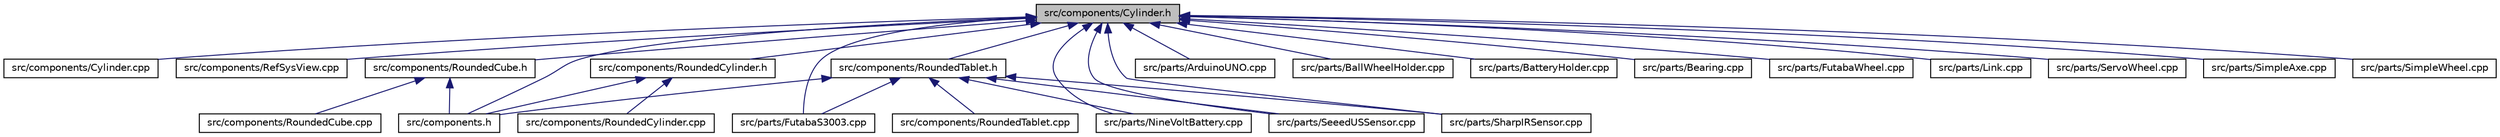 digraph "src/components/Cylinder.h"
{
  edge [fontname="Helvetica",fontsize="10",labelfontname="Helvetica",labelfontsize="10"];
  node [fontname="Helvetica",fontsize="10",shape=record];
  Node1 [label="src/components/Cylinder.h",height=0.2,width=0.4,color="black", fillcolor="grey75", style="filled" fontcolor="black"];
  Node1 -> Node2 [dir="back",color="midnightblue",fontsize="10",style="solid",fontname="Helvetica"];
  Node2 [label="src/components/Cylinder.cpp",height=0.2,width=0.4,color="black", fillcolor="white", style="filled",URL="$Cylinder_8cpp.html"];
  Node1 -> Node3 [dir="back",color="midnightblue",fontsize="10",style="solid",fontname="Helvetica"];
  Node3 [label="src/components/RefSysView.cpp",height=0.2,width=0.4,color="black", fillcolor="white", style="filled",URL="$RefSysView_8cpp.html"];
  Node1 -> Node4 [dir="back",color="midnightblue",fontsize="10",style="solid",fontname="Helvetica"];
  Node4 [label="src/components/RoundedCube.h",height=0.2,width=0.4,color="black", fillcolor="white", style="filled",URL="$RoundedCube_8h.html"];
  Node4 -> Node5 [dir="back",color="midnightblue",fontsize="10",style="solid",fontname="Helvetica"];
  Node5 [label="src/components/RoundedCube.cpp",height=0.2,width=0.4,color="black", fillcolor="white", style="filled",URL="$RoundedCube_8cpp.html"];
  Node4 -> Node6 [dir="back",color="midnightblue",fontsize="10",style="solid",fontname="Helvetica"];
  Node6 [label="src/components.h",height=0.2,width=0.4,color="black", fillcolor="white", style="filled",URL="$components_8h.html"];
  Node1 -> Node7 [dir="back",color="midnightblue",fontsize="10",style="solid",fontname="Helvetica"];
  Node7 [label="src/components/RoundedCylinder.h",height=0.2,width=0.4,color="black", fillcolor="white", style="filled",URL="$RoundedCylinder_8h.html"];
  Node7 -> Node8 [dir="back",color="midnightblue",fontsize="10",style="solid",fontname="Helvetica"];
  Node8 [label="src/components/RoundedCylinder.cpp",height=0.2,width=0.4,color="black", fillcolor="white", style="filled",URL="$RoundedCylinder_8cpp.html"];
  Node7 -> Node6 [dir="back",color="midnightblue",fontsize="10",style="solid",fontname="Helvetica"];
  Node1 -> Node9 [dir="back",color="midnightblue",fontsize="10",style="solid",fontname="Helvetica"];
  Node9 [label="src/components/RoundedTablet.h",height=0.2,width=0.4,color="black", fillcolor="white", style="filled",URL="$RoundedTablet_8h.html"];
  Node9 -> Node10 [dir="back",color="midnightblue",fontsize="10",style="solid",fontname="Helvetica"];
  Node10 [label="src/components/RoundedTablet.cpp",height=0.2,width=0.4,color="black", fillcolor="white", style="filled",URL="$RoundedTablet_8cpp.html"];
  Node9 -> Node6 [dir="back",color="midnightblue",fontsize="10",style="solid",fontname="Helvetica"];
  Node9 -> Node11 [dir="back",color="midnightblue",fontsize="10",style="solid",fontname="Helvetica"];
  Node11 [label="src/parts/FutabaS3003.cpp",height=0.2,width=0.4,color="black", fillcolor="white", style="filled",URL="$FutabaS3003_8cpp.html"];
  Node9 -> Node12 [dir="back",color="midnightblue",fontsize="10",style="solid",fontname="Helvetica"];
  Node12 [label="src/parts/NineVoltBattery.cpp",height=0.2,width=0.4,color="black", fillcolor="white", style="filled",URL="$NineVoltBattery_8cpp.html"];
  Node9 -> Node13 [dir="back",color="midnightblue",fontsize="10",style="solid",fontname="Helvetica"];
  Node13 [label="src/parts/SeeedUSSensor.cpp",height=0.2,width=0.4,color="black", fillcolor="white", style="filled",URL="$SeeedUSSensor_8cpp.html"];
  Node9 -> Node14 [dir="back",color="midnightblue",fontsize="10",style="solid",fontname="Helvetica"];
  Node14 [label="src/parts/SharpIRSensor.cpp",height=0.2,width=0.4,color="black", fillcolor="white", style="filled",URL="$SharpIRSensor_8cpp.html"];
  Node1 -> Node6 [dir="back",color="midnightblue",fontsize="10",style="solid",fontname="Helvetica"];
  Node1 -> Node15 [dir="back",color="midnightblue",fontsize="10",style="solid",fontname="Helvetica"];
  Node15 [label="src/parts/ArduinoUNO.cpp",height=0.2,width=0.4,color="black", fillcolor="white", style="filled",URL="$ArduinoUNO_8cpp.html"];
  Node1 -> Node16 [dir="back",color="midnightblue",fontsize="10",style="solid",fontname="Helvetica"];
  Node16 [label="src/parts/BallWheelHolder.cpp",height=0.2,width=0.4,color="black", fillcolor="white", style="filled",URL="$BallWheelHolder_8cpp.html"];
  Node1 -> Node17 [dir="back",color="midnightblue",fontsize="10",style="solid",fontname="Helvetica"];
  Node17 [label="src/parts/BatteryHolder.cpp",height=0.2,width=0.4,color="black", fillcolor="white", style="filled",URL="$BatteryHolder_8cpp.html"];
  Node1 -> Node18 [dir="back",color="midnightblue",fontsize="10",style="solid",fontname="Helvetica"];
  Node18 [label="src/parts/Bearing.cpp",height=0.2,width=0.4,color="black", fillcolor="white", style="filled",URL="$Bearing_8cpp.html"];
  Node1 -> Node11 [dir="back",color="midnightblue",fontsize="10",style="solid",fontname="Helvetica"];
  Node1 -> Node19 [dir="back",color="midnightblue",fontsize="10",style="solid",fontname="Helvetica"];
  Node19 [label="src/parts/FutabaWheel.cpp",height=0.2,width=0.4,color="black", fillcolor="white", style="filled",URL="$FutabaWheel_8cpp.html"];
  Node1 -> Node20 [dir="back",color="midnightblue",fontsize="10",style="solid",fontname="Helvetica"];
  Node20 [label="src/parts/Link.cpp",height=0.2,width=0.4,color="black", fillcolor="white", style="filled",URL="$Link_8cpp.html"];
  Node1 -> Node12 [dir="back",color="midnightblue",fontsize="10",style="solid",fontname="Helvetica"];
  Node1 -> Node13 [dir="back",color="midnightblue",fontsize="10",style="solid",fontname="Helvetica"];
  Node1 -> Node21 [dir="back",color="midnightblue",fontsize="10",style="solid",fontname="Helvetica"];
  Node21 [label="src/parts/ServoWheel.cpp",height=0.2,width=0.4,color="black", fillcolor="white", style="filled",URL="$ServoWheel_8cpp.html"];
  Node1 -> Node14 [dir="back",color="midnightblue",fontsize="10",style="solid",fontname="Helvetica"];
  Node1 -> Node22 [dir="back",color="midnightblue",fontsize="10",style="solid",fontname="Helvetica"];
  Node22 [label="src/parts/SimpleAxe.cpp",height=0.2,width=0.4,color="black", fillcolor="white", style="filled",URL="$SimpleAxe_8cpp.html"];
  Node1 -> Node23 [dir="back",color="midnightblue",fontsize="10",style="solid",fontname="Helvetica"];
  Node23 [label="src/parts/SimpleWheel.cpp",height=0.2,width=0.4,color="black", fillcolor="white", style="filled",URL="$SimpleWheel_8cpp.html"];
}
